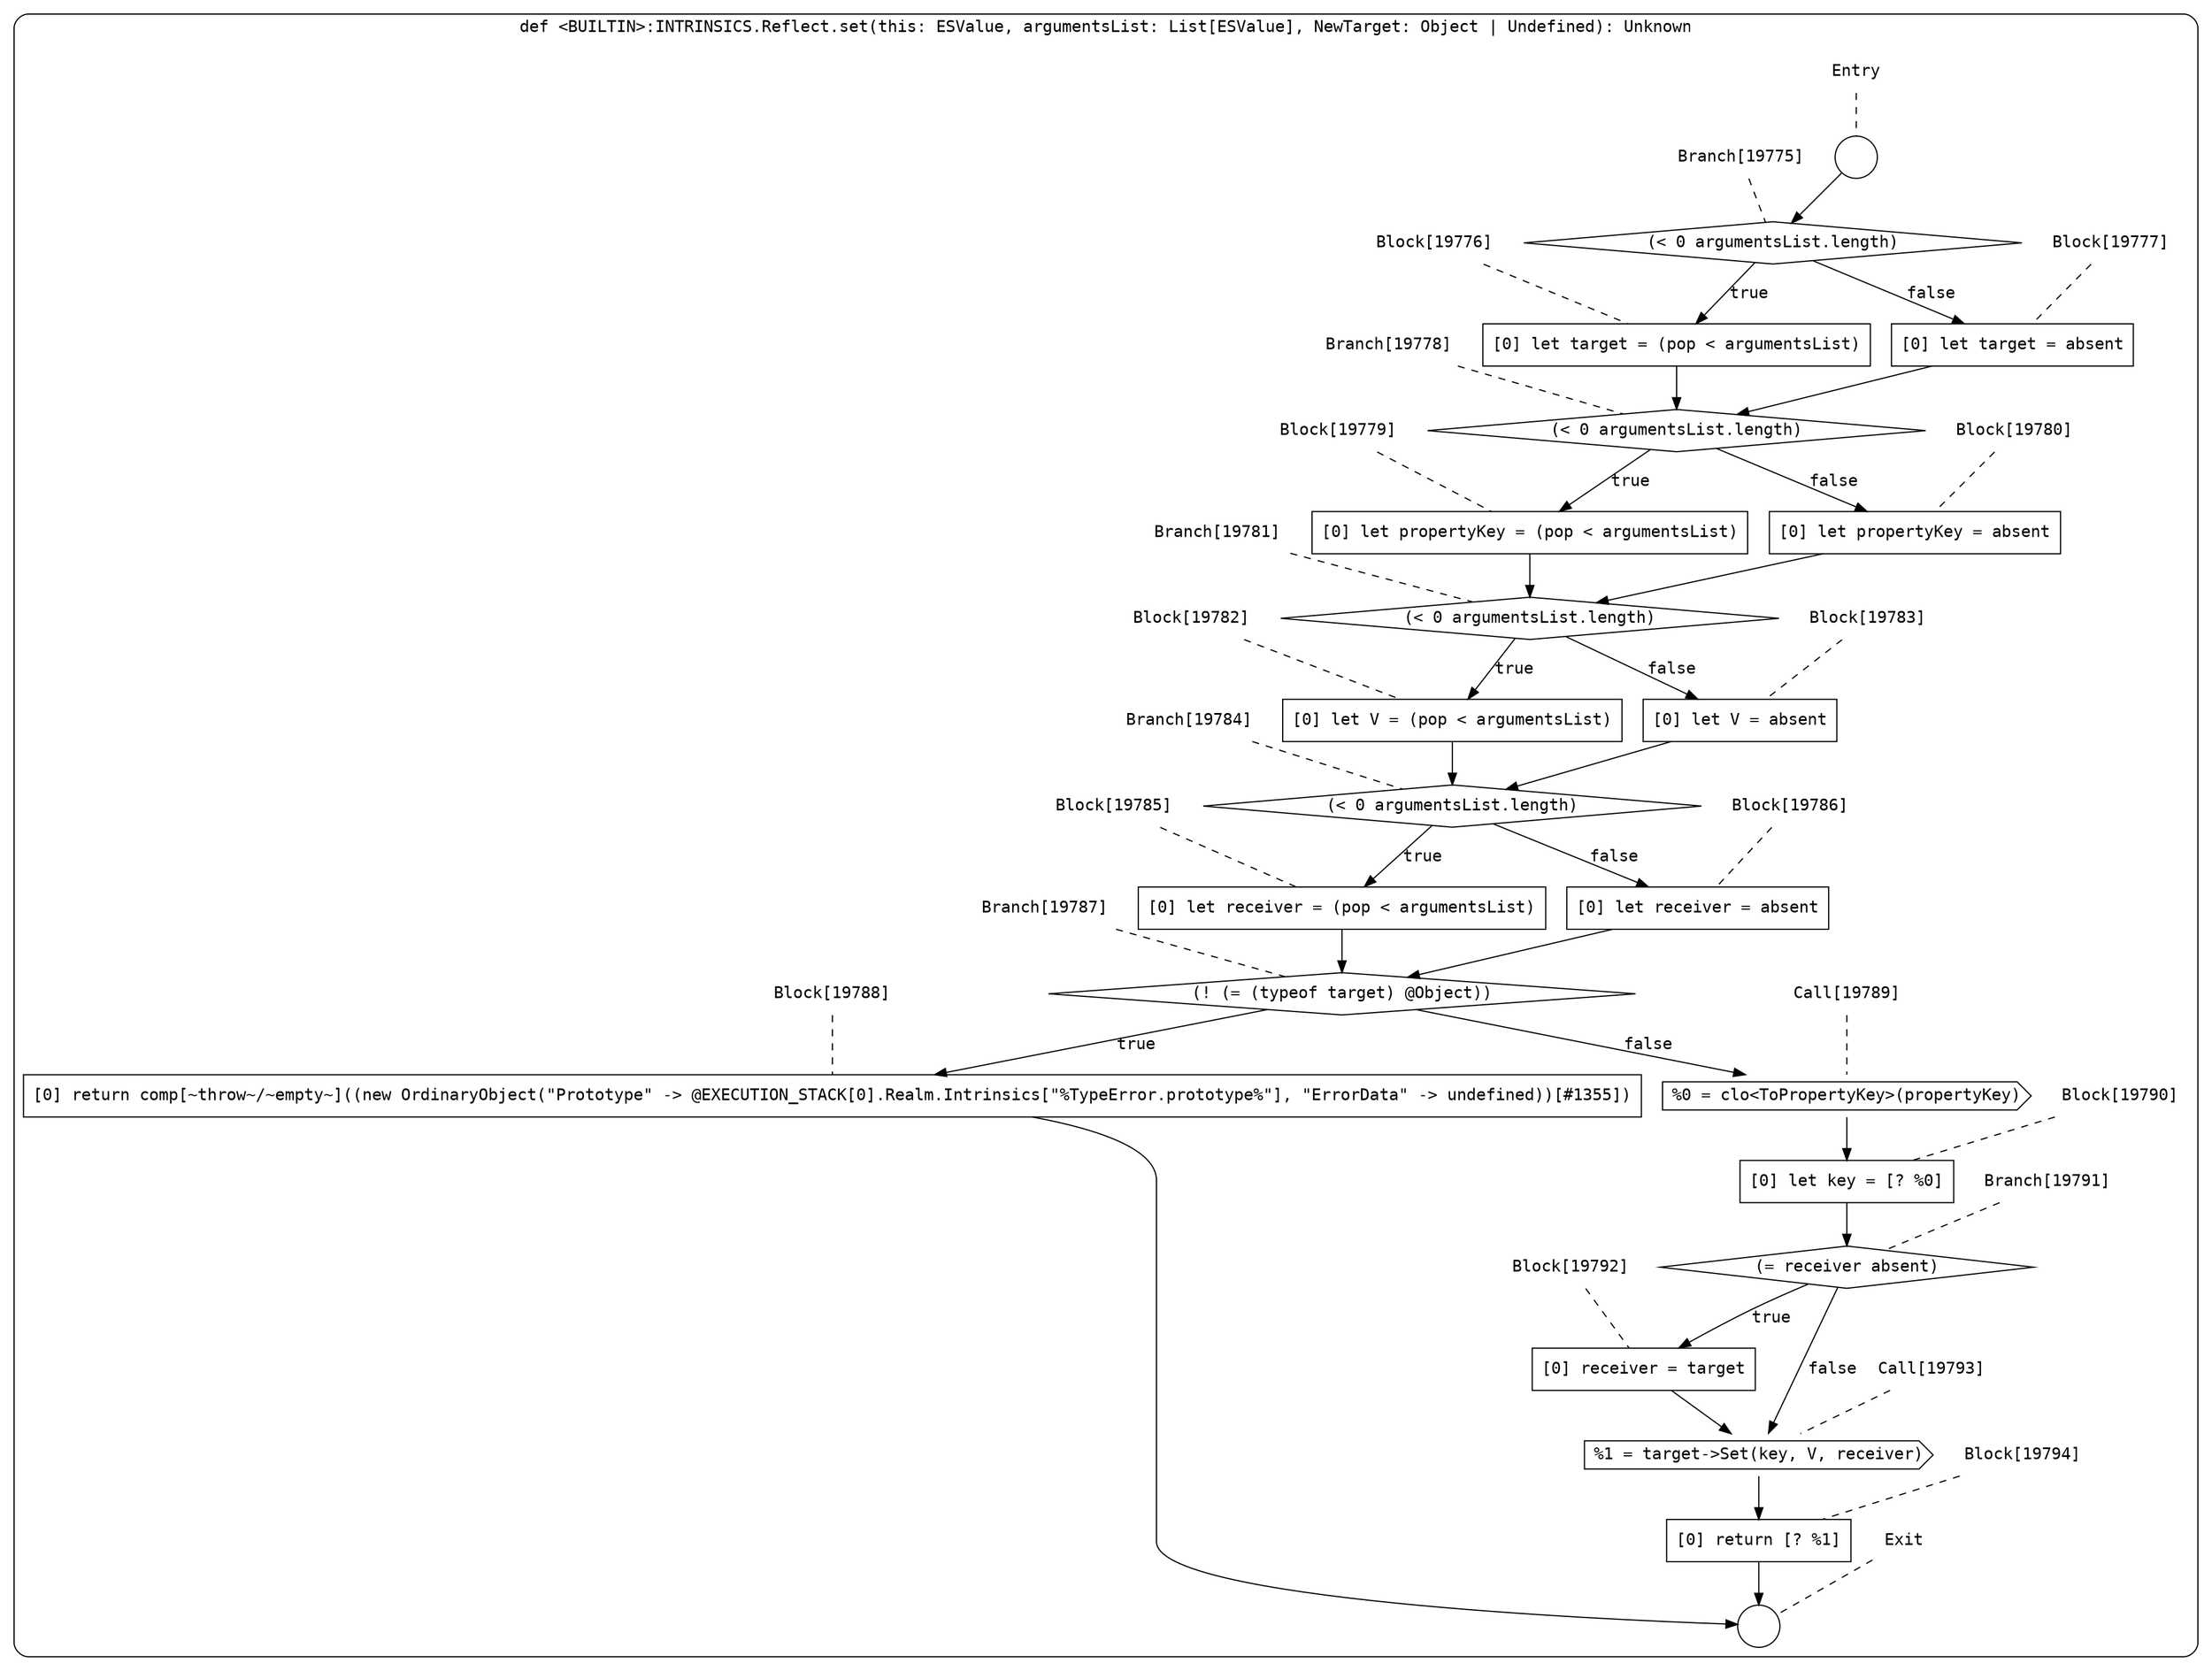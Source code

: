 digraph {
  graph [fontname = "Consolas"]
  node [fontname = "Consolas"]
  edge [fontname = "Consolas"]
  subgraph cluster2657 {
    label = "def <BUILTIN>:INTRINSICS.Reflect.set(this: ESValue, argumentsList: List[ESValue], NewTarget: Object | Undefined): Unknown"
    style = rounded
    cluster2657_entry_name [shape=none, label=<<font color="black">Entry</font>>]
    cluster2657_entry_name -> cluster2657_entry [arrowhead=none, color="black", style=dashed]
    cluster2657_entry [shape=circle label=" " color="black" fillcolor="white" style=filled]
    cluster2657_entry -> node19775 [color="black"]
    cluster2657_exit_name [shape=none, label=<<font color="black">Exit</font>>]
    cluster2657_exit_name -> cluster2657_exit [arrowhead=none, color="black", style=dashed]
    cluster2657_exit [shape=circle label=" " color="black" fillcolor="white" style=filled]
    node19775_name [shape=none, label=<<font color="black">Branch[19775]</font>>]
    node19775_name -> node19775 [arrowhead=none, color="black", style=dashed]
    node19775 [shape=diamond, label=<<font color="black">(&lt; 0 argumentsList.length)</font>> color="black" fillcolor="white", style=filled]
    node19775 -> node19776 [label=<<font color="black">true</font>> color="black"]
    node19775 -> node19777 [label=<<font color="black">false</font>> color="black"]
    node19776_name [shape=none, label=<<font color="black">Block[19776]</font>>]
    node19776_name -> node19776 [arrowhead=none, color="black", style=dashed]
    node19776 [shape=box, label=<<font color="black">[0] let target = (pop &lt; argumentsList)<BR ALIGN="LEFT"/></font>> color="black" fillcolor="white", style=filled]
    node19776 -> node19778 [color="black"]
    node19777_name [shape=none, label=<<font color="black">Block[19777]</font>>]
    node19777_name -> node19777 [arrowhead=none, color="black", style=dashed]
    node19777 [shape=box, label=<<font color="black">[0] let target = absent<BR ALIGN="LEFT"/></font>> color="black" fillcolor="white", style=filled]
    node19777 -> node19778 [color="black"]
    node19778_name [shape=none, label=<<font color="black">Branch[19778]</font>>]
    node19778_name -> node19778 [arrowhead=none, color="black", style=dashed]
    node19778 [shape=diamond, label=<<font color="black">(&lt; 0 argumentsList.length)</font>> color="black" fillcolor="white", style=filled]
    node19778 -> node19779 [label=<<font color="black">true</font>> color="black"]
    node19778 -> node19780 [label=<<font color="black">false</font>> color="black"]
    node19779_name [shape=none, label=<<font color="black">Block[19779]</font>>]
    node19779_name -> node19779 [arrowhead=none, color="black", style=dashed]
    node19779 [shape=box, label=<<font color="black">[0] let propertyKey = (pop &lt; argumentsList)<BR ALIGN="LEFT"/></font>> color="black" fillcolor="white", style=filled]
    node19779 -> node19781 [color="black"]
    node19780_name [shape=none, label=<<font color="black">Block[19780]</font>>]
    node19780_name -> node19780 [arrowhead=none, color="black", style=dashed]
    node19780 [shape=box, label=<<font color="black">[0] let propertyKey = absent<BR ALIGN="LEFT"/></font>> color="black" fillcolor="white", style=filled]
    node19780 -> node19781 [color="black"]
    node19781_name [shape=none, label=<<font color="black">Branch[19781]</font>>]
    node19781_name -> node19781 [arrowhead=none, color="black", style=dashed]
    node19781 [shape=diamond, label=<<font color="black">(&lt; 0 argumentsList.length)</font>> color="black" fillcolor="white", style=filled]
    node19781 -> node19782 [label=<<font color="black">true</font>> color="black"]
    node19781 -> node19783 [label=<<font color="black">false</font>> color="black"]
    node19782_name [shape=none, label=<<font color="black">Block[19782]</font>>]
    node19782_name -> node19782 [arrowhead=none, color="black", style=dashed]
    node19782 [shape=box, label=<<font color="black">[0] let V = (pop &lt; argumentsList)<BR ALIGN="LEFT"/></font>> color="black" fillcolor="white", style=filled]
    node19782 -> node19784 [color="black"]
    node19783_name [shape=none, label=<<font color="black">Block[19783]</font>>]
    node19783_name -> node19783 [arrowhead=none, color="black", style=dashed]
    node19783 [shape=box, label=<<font color="black">[0] let V = absent<BR ALIGN="LEFT"/></font>> color="black" fillcolor="white", style=filled]
    node19783 -> node19784 [color="black"]
    node19784_name [shape=none, label=<<font color="black">Branch[19784]</font>>]
    node19784_name -> node19784 [arrowhead=none, color="black", style=dashed]
    node19784 [shape=diamond, label=<<font color="black">(&lt; 0 argumentsList.length)</font>> color="black" fillcolor="white", style=filled]
    node19784 -> node19785 [label=<<font color="black">true</font>> color="black"]
    node19784 -> node19786 [label=<<font color="black">false</font>> color="black"]
    node19785_name [shape=none, label=<<font color="black">Block[19785]</font>>]
    node19785_name -> node19785 [arrowhead=none, color="black", style=dashed]
    node19785 [shape=box, label=<<font color="black">[0] let receiver = (pop &lt; argumentsList)<BR ALIGN="LEFT"/></font>> color="black" fillcolor="white", style=filled]
    node19785 -> node19787 [color="black"]
    node19786_name [shape=none, label=<<font color="black">Block[19786]</font>>]
    node19786_name -> node19786 [arrowhead=none, color="black", style=dashed]
    node19786 [shape=box, label=<<font color="black">[0] let receiver = absent<BR ALIGN="LEFT"/></font>> color="black" fillcolor="white", style=filled]
    node19786 -> node19787 [color="black"]
    node19787_name [shape=none, label=<<font color="black">Branch[19787]</font>>]
    node19787_name -> node19787 [arrowhead=none, color="black", style=dashed]
    node19787 [shape=diamond, label=<<font color="black">(! (= (typeof target) @Object))</font>> color="black" fillcolor="white", style=filled]
    node19787 -> node19788 [label=<<font color="black">true</font>> color="black"]
    node19787 -> node19789 [label=<<font color="black">false</font>> color="black"]
    node19788_name [shape=none, label=<<font color="black">Block[19788]</font>>]
    node19788_name -> node19788 [arrowhead=none, color="black", style=dashed]
    node19788 [shape=box, label=<<font color="black">[0] return comp[~throw~/~empty~]((new OrdinaryObject(&quot;Prototype&quot; -&gt; @EXECUTION_STACK[0].Realm.Intrinsics[&quot;%TypeError.prototype%&quot;], &quot;ErrorData&quot; -&gt; undefined))[#1355])<BR ALIGN="LEFT"/></font>> color="black" fillcolor="white", style=filled]
    node19788 -> cluster2657_exit [color="black"]
    node19789_name [shape=none, label=<<font color="black">Call[19789]</font>>]
    node19789_name -> node19789 [arrowhead=none, color="black", style=dashed]
    node19789 [shape=cds, label=<<font color="black">%0 = clo&lt;ToPropertyKey&gt;(propertyKey)</font>> color="black" fillcolor="white", style=filled]
    node19789 -> node19790 [color="black"]
    node19790_name [shape=none, label=<<font color="black">Block[19790]</font>>]
    node19790_name -> node19790 [arrowhead=none, color="black", style=dashed]
    node19790 [shape=box, label=<<font color="black">[0] let key = [? %0]<BR ALIGN="LEFT"/></font>> color="black" fillcolor="white", style=filled]
    node19790 -> node19791 [color="black"]
    node19791_name [shape=none, label=<<font color="black">Branch[19791]</font>>]
    node19791_name -> node19791 [arrowhead=none, color="black", style=dashed]
    node19791 [shape=diamond, label=<<font color="black">(= receiver absent)</font>> color="black" fillcolor="white", style=filled]
    node19791 -> node19792 [label=<<font color="black">true</font>> color="black"]
    node19791 -> node19793 [label=<<font color="black">false</font>> color="black"]
    node19792_name [shape=none, label=<<font color="black">Block[19792]</font>>]
    node19792_name -> node19792 [arrowhead=none, color="black", style=dashed]
    node19792 [shape=box, label=<<font color="black">[0] receiver = target<BR ALIGN="LEFT"/></font>> color="black" fillcolor="white", style=filled]
    node19792 -> node19793 [color="black"]
    node19793_name [shape=none, label=<<font color="black">Call[19793]</font>>]
    node19793_name -> node19793 [arrowhead=none, color="black", style=dashed]
    node19793 [shape=cds, label=<<font color="black">%1 = target-&gt;Set(key, V, receiver)</font>> color="black" fillcolor="white", style=filled]
    node19793 -> node19794 [color="black"]
    node19794_name [shape=none, label=<<font color="black">Block[19794]</font>>]
    node19794_name -> node19794 [arrowhead=none, color="black", style=dashed]
    node19794 [shape=box, label=<<font color="black">[0] return [? %1]<BR ALIGN="LEFT"/></font>> color="black" fillcolor="white", style=filled]
    node19794 -> cluster2657_exit [color="black"]
  }
}